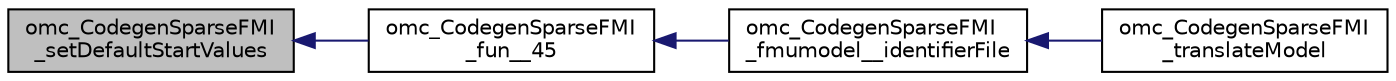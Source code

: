 digraph "omc_CodegenSparseFMI_setDefaultStartValues"
{
  edge [fontname="Helvetica",fontsize="10",labelfontname="Helvetica",labelfontsize="10"];
  node [fontname="Helvetica",fontsize="10",shape=record];
  rankdir="LR";
  Node230730 [label="omc_CodegenSparseFMI\l_setDefaultStartValues",height=0.2,width=0.4,color="black", fillcolor="grey75", style="filled", fontcolor="black"];
  Node230730 -> Node230731 [dir="back",color="midnightblue",fontsize="10",style="solid",fontname="Helvetica"];
  Node230731 [label="omc_CodegenSparseFMI\l_fun__45",height=0.2,width=0.4,color="black", fillcolor="white", style="filled",URL="$d1/d2e/_codegen_sparse_f_m_i_8c.html#a33c397eee4567dbaf5269d88f9ea50f2"];
  Node230731 -> Node230732 [dir="back",color="midnightblue",fontsize="10",style="solid",fontname="Helvetica"];
  Node230732 [label="omc_CodegenSparseFMI\l_fmumodel__identifierFile",height=0.2,width=0.4,color="black", fillcolor="white", style="filled",URL="$da/d88/_codegen_sparse_f_m_i_8h.html#a0d704247081fbb1f268bdd5ae5d7f3f3"];
  Node230732 -> Node230733 [dir="back",color="midnightblue",fontsize="10",style="solid",fontname="Helvetica"];
  Node230733 [label="omc_CodegenSparseFMI\l_translateModel",height=0.2,width=0.4,color="black", fillcolor="white", style="filled",URL="$da/d88/_codegen_sparse_f_m_i_8h.html#a6e115544fcae7968ab9fa00a0ea17b1d"];
}

